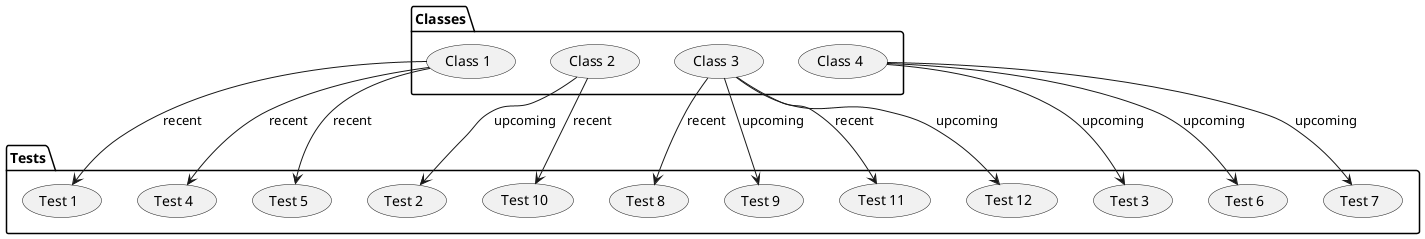 @startuml
skinparam actorStyle awesome

package Tests {
	usecase "Test 1" as t1
	usecase "Test 2" as t2
	usecase "Test 3" as t3
	usecase "Test 4" as t4
	usecase "Test 5" as t5
	usecase "Test 6" as t6
	usecase "Test 7" as t7
	usecase "Test 8" as t8
	usecase "Test 9" as t9
	usecase "Test 10" as t10
	usecase "Test 11" as t11
	usecase "Test 12" as t12
}

package Classes {
	usecase "Class 1" as c1
	usecase "Class 2" as c2
	usecase "Class 3" as c3
	usecase "Class 4" as c4
}

c1 --> t1 : recent
c1 --> t4 : recent
c1 --> t5 : recent

c2 --> t2 : upcoming
c2 --> t10 : recent

c3 --> t8 : recent
c3 --> t9 : upcoming
c3 --> t11 : recent
c3 --> t12 : upcoming

c4 --> t3 : upcoming
c4 --> t6 : upcoming
c4 --> t7 : upcoming

@enduml
